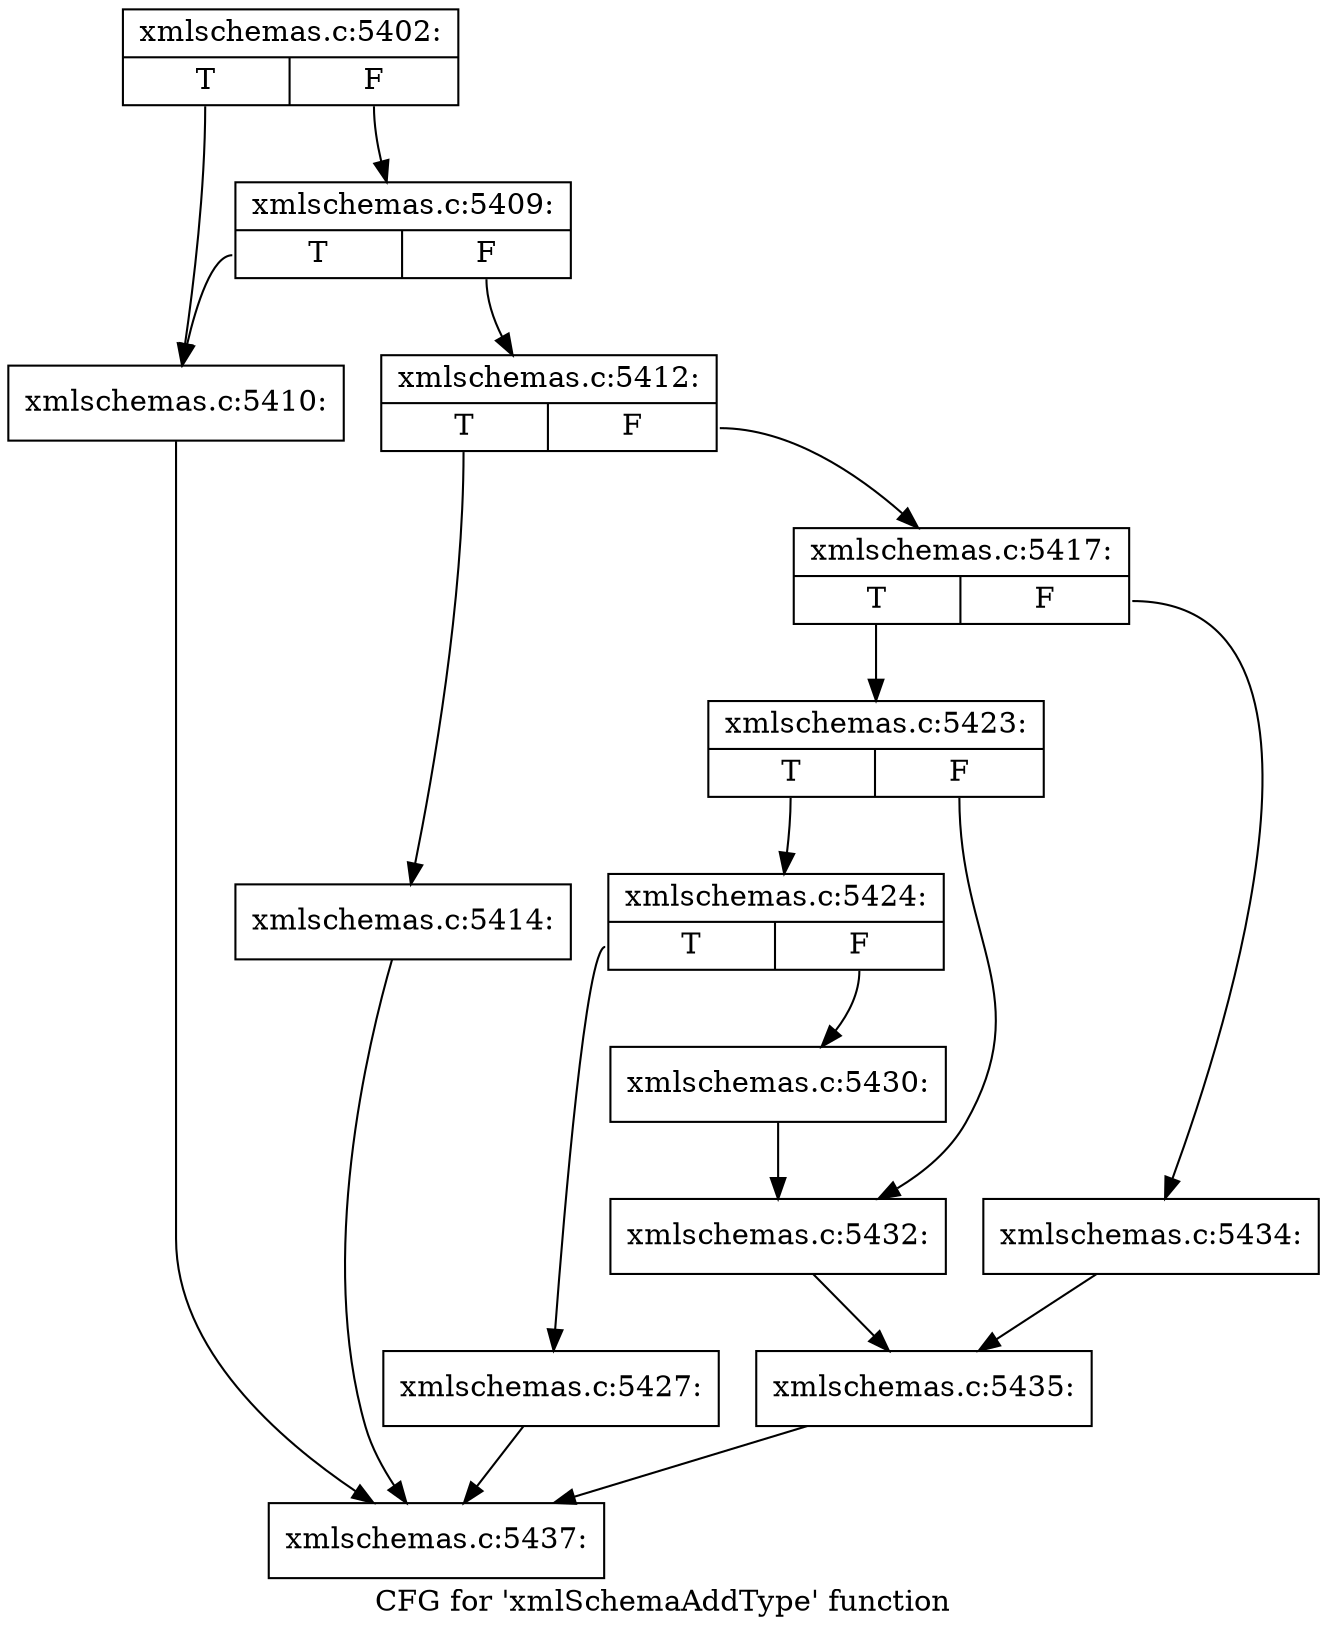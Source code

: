 digraph "CFG for 'xmlSchemaAddType' function" {
	label="CFG for 'xmlSchemaAddType' function";

	Node0x55d02601a6d0 [shape=record,label="{xmlschemas.c:5402:|{<s0>T|<s1>F}}"];
	Node0x55d02601a6d0:s0 -> Node0x55d026043fa0;
	Node0x55d02601a6d0:s1 -> Node0x55d026044040;
	Node0x55d026044040 [shape=record,label="{xmlschemas.c:5409:|{<s0>T|<s1>F}}"];
	Node0x55d026044040:s0 -> Node0x55d026043fa0;
	Node0x55d026044040:s1 -> Node0x55d026043ff0;
	Node0x55d026043fa0 [shape=record,label="{xmlschemas.c:5410:}"];
	Node0x55d026043fa0 -> Node0x55d02601a2e0;
	Node0x55d026043ff0 [shape=record,label="{xmlschemas.c:5412:|{<s0>T|<s1>F}}"];
	Node0x55d026043ff0:s0 -> Node0x55d026044a00;
	Node0x55d026043ff0:s1 -> Node0x55d026044a50;
	Node0x55d026044a00 [shape=record,label="{xmlschemas.c:5414:}"];
	Node0x55d026044a00 -> Node0x55d02601a2e0;
	Node0x55d026044a50 [shape=record,label="{xmlschemas.c:5417:|{<s0>T|<s1>F}}"];
	Node0x55d026044a50:s0 -> Node0x55d026045e10;
	Node0x55d026044a50:s1 -> Node0x55d026045eb0;
	Node0x55d026045e10 [shape=record,label="{xmlschemas.c:5423:|{<s0>T|<s1>F}}"];
	Node0x55d026045e10:s0 -> Node0x55d0260461b0;
	Node0x55d026045e10:s1 -> Node0x55d026046200;
	Node0x55d0260461b0 [shape=record,label="{xmlschemas.c:5424:|{<s0>T|<s1>F}}"];
	Node0x55d0260461b0:s0 -> Node0x55d026047610;
	Node0x55d0260461b0:s1 -> Node0x55d026047660;
	Node0x55d026047610 [shape=record,label="{xmlschemas.c:5427:}"];
	Node0x55d026047610 -> Node0x55d02601a2e0;
	Node0x55d026047660 [shape=record,label="{xmlschemas.c:5430:}"];
	Node0x55d026047660 -> Node0x55d026046200;
	Node0x55d026046200 [shape=record,label="{xmlschemas.c:5432:}"];
	Node0x55d026046200 -> Node0x55d026045e60;
	Node0x55d026045eb0 [shape=record,label="{xmlschemas.c:5434:}"];
	Node0x55d026045eb0 -> Node0x55d026045e60;
	Node0x55d026045e60 [shape=record,label="{xmlschemas.c:5435:}"];
	Node0x55d026045e60 -> Node0x55d02601a2e0;
	Node0x55d02601a2e0 [shape=record,label="{xmlschemas.c:5437:}"];
}
